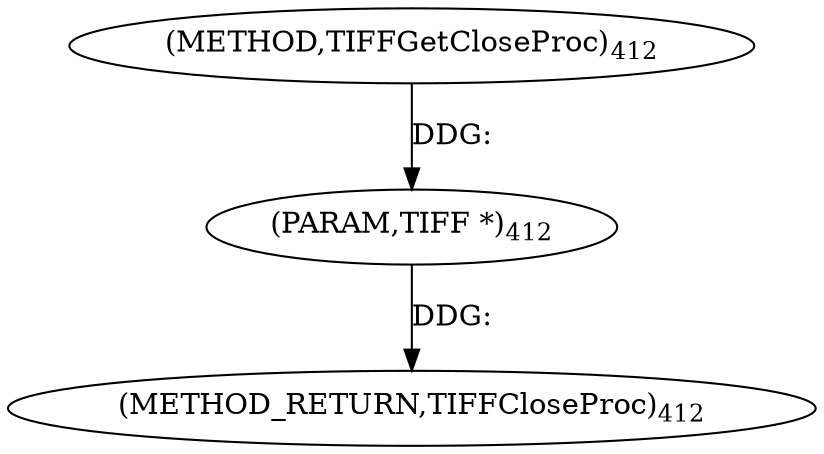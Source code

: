 digraph "TIFFGetCloseProc" {  
"8711" [label = <(METHOD,TIFFGetCloseProc)<SUB>412</SUB>> ]
"8713" [label = <(METHOD_RETURN,TIFFCloseProc)<SUB>412</SUB>> ]
"8712" [label = <(PARAM,TIFF *)<SUB>412</SUB>> ]
  "8712" -> "8713"  [ label = "DDG: "] 
  "8711" -> "8712"  [ label = "DDG: "] 
}
